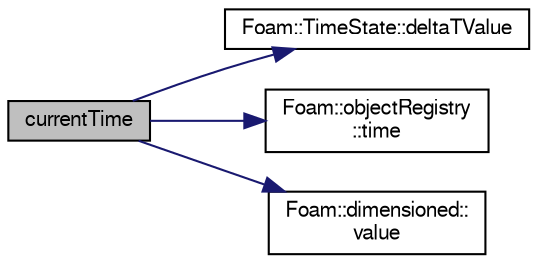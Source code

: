 digraph "currentTime"
{
  bgcolor="transparent";
  edge [fontname="FreeSans",fontsize="10",labelfontname="FreeSans",labelfontsize="10"];
  node [fontname="FreeSans",fontsize="10",shape=record];
  rankdir="LR";
  Node4011 [label="currentTime",height=0.2,width=0.4,color="black", fillcolor="grey75", style="filled", fontcolor="black"];
  Node4011 -> Node4012 [color="midnightblue",fontsize="10",style="solid",fontname="FreeSans"];
  Node4012 [label="Foam::TimeState::deltaTValue",height=0.2,width=0.4,color="black",URL="$a26362.html#aeb7fdbc18a6f908efa70a34e5688436c",tooltip="Return time step value. "];
  Node4011 -> Node4013 [color="midnightblue",fontsize="10",style="solid",fontname="FreeSans"];
  Node4013 [label="Foam::objectRegistry\l::time",height=0.2,width=0.4,color="black",URL="$a26326.html#a0d94096809fe3376b29a2a29ca11bb18",tooltip="Return time. "];
  Node4011 -> Node4014 [color="midnightblue",fontsize="10",style="solid",fontname="FreeSans"];
  Node4014 [label="Foam::dimensioned::\lvalue",height=0.2,width=0.4,color="black",URL="$a26366.html#a7948200a26c85fc3a83ffa510a91d668",tooltip="Return const reference to value. "];
}
